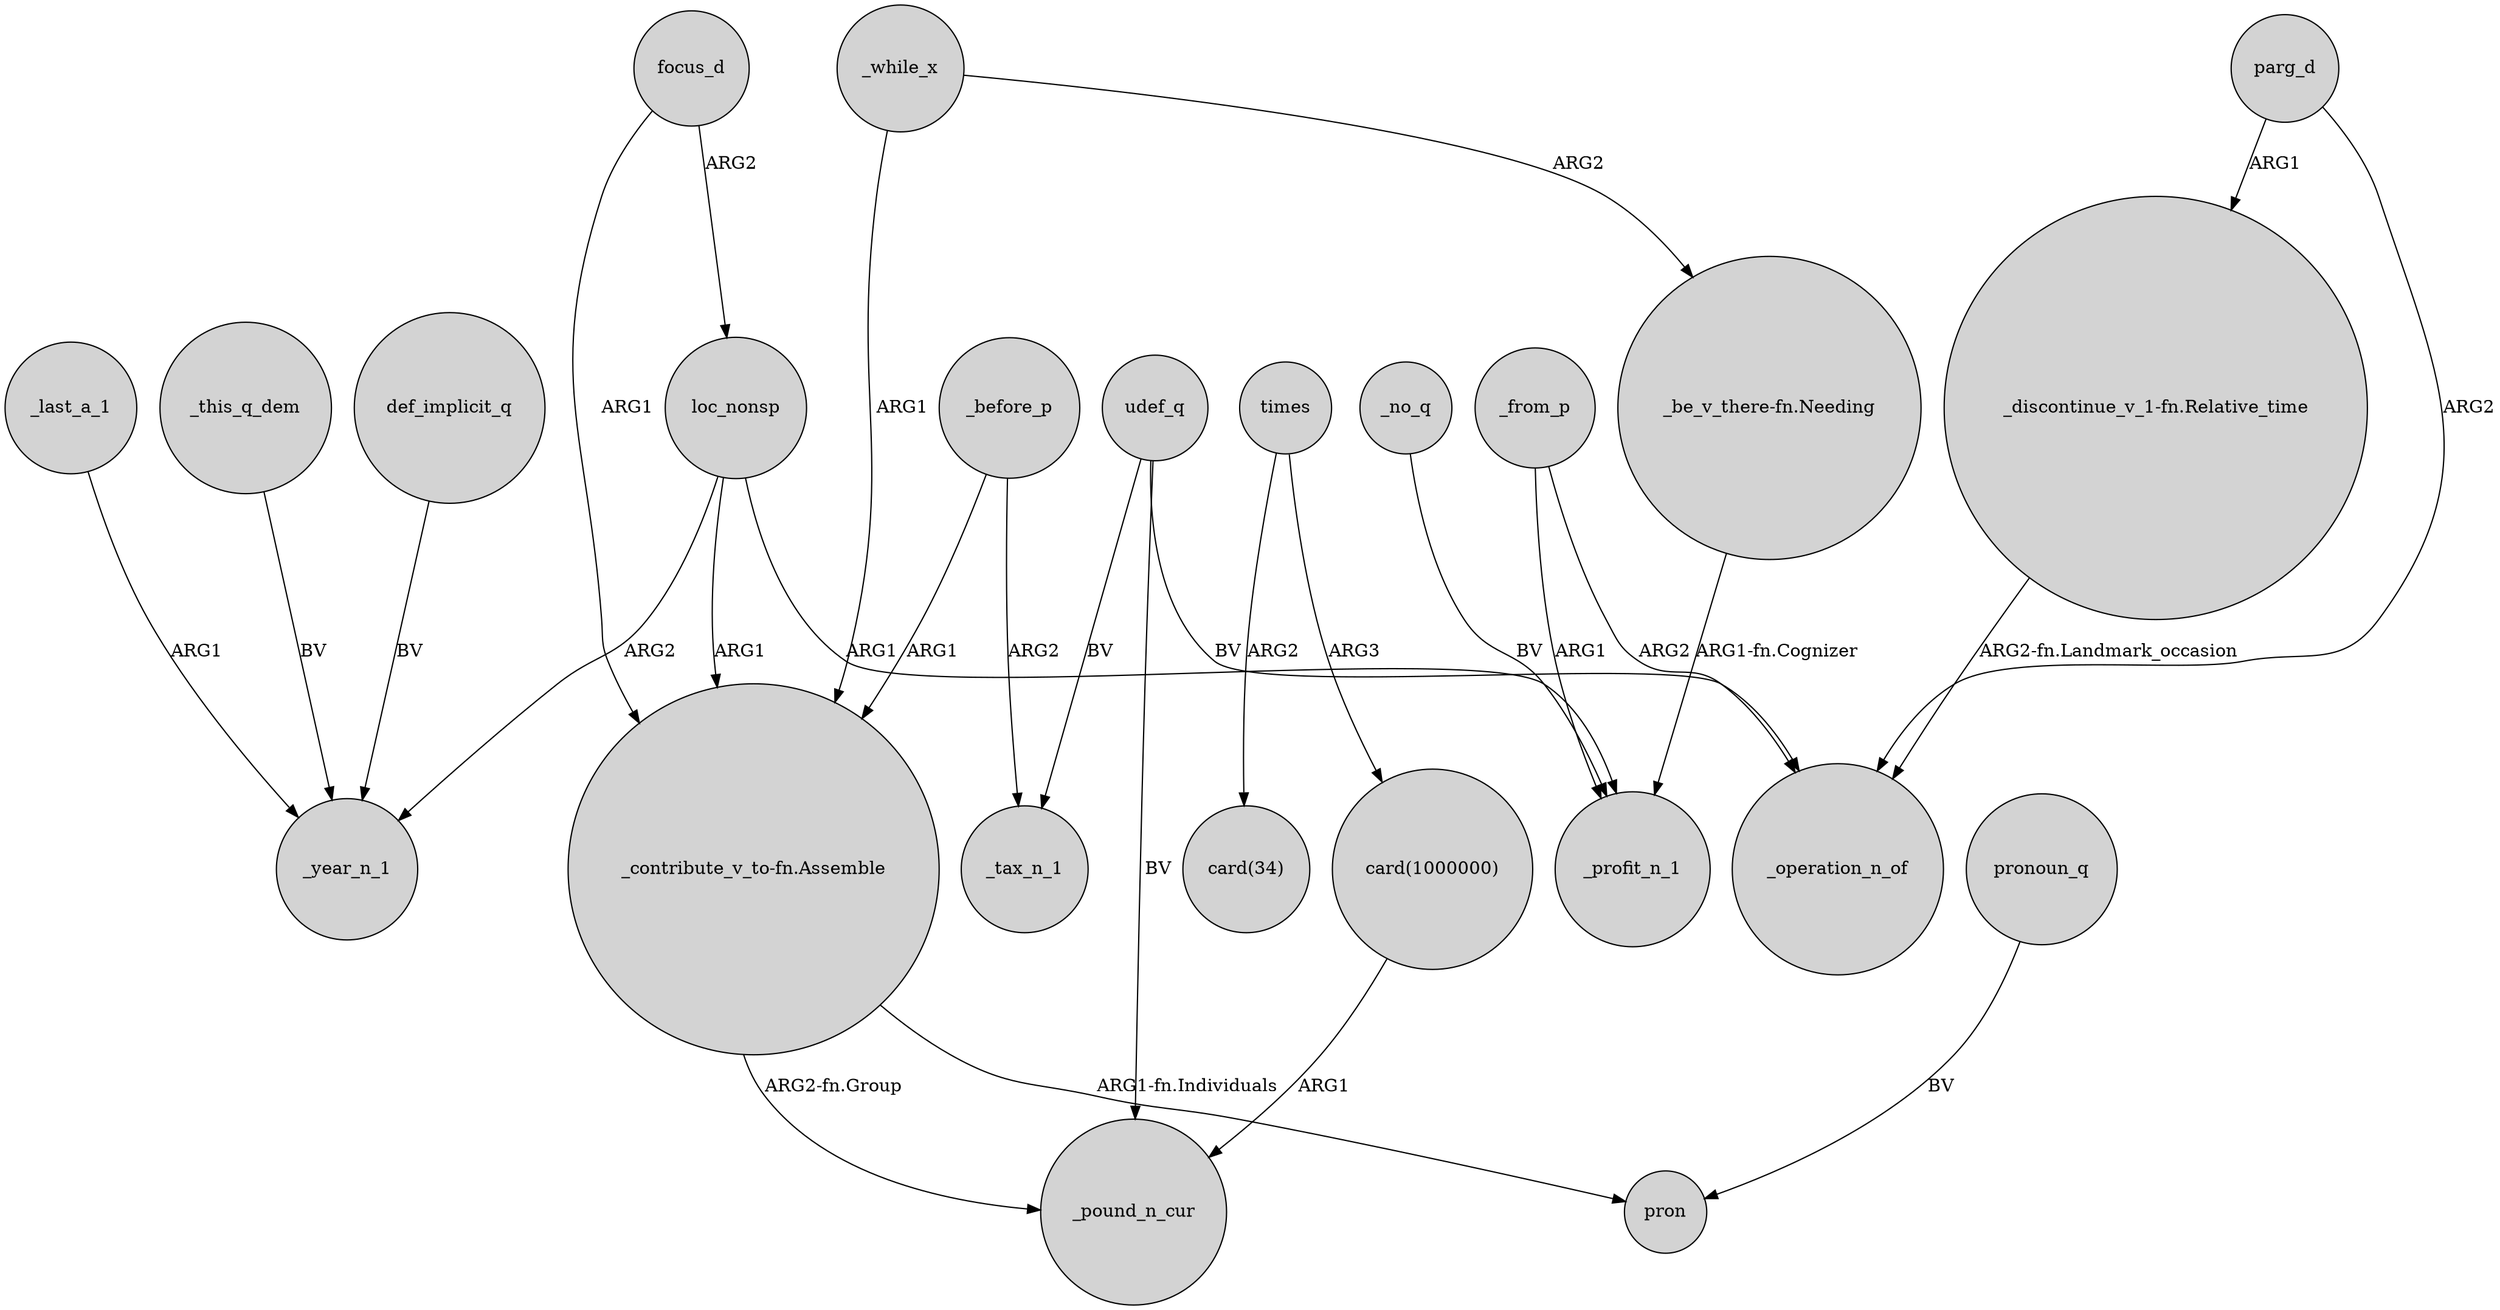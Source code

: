 digraph {
	node [shape=circle style=filled]
	udef_q -> _pound_n_cur [label=BV]
	def_implicit_q -> _year_n_1 [label=BV]
	_while_x -> "_contribute_v_to-fn.Assemble" [label=ARG1]
	loc_nonsp -> _profit_n_1 [label=ARG1]
	udef_q -> _tax_n_1 [label=BV]
	times -> "card(1000000)" [label=ARG3]
	"_be_v_there-fn.Needing" -> _profit_n_1 [label="ARG1-fn.Cognizer"]
	focus_d -> loc_nonsp [label=ARG2]
	parg_d -> "_discontinue_v_1-fn.Relative_time" [label=ARG1]
	"_discontinue_v_1-fn.Relative_time" -> _operation_n_of [label="ARG2-fn.Landmark_occasion"]
	loc_nonsp -> "_contribute_v_to-fn.Assemble" [label=ARG1]
	loc_nonsp -> _year_n_1 [label=ARG2]
	"_contribute_v_to-fn.Assemble" -> _pound_n_cur [label="ARG2-fn.Group"]
	pronoun_q -> pron [label=BV]
	_before_p -> "_contribute_v_to-fn.Assemble" [label=ARG1]
	_before_p -> _tax_n_1 [label=ARG2]
	"card(1000000)" -> _pound_n_cur [label=ARG1]
	udef_q -> _operation_n_of [label=BV]
	_last_a_1 -> _year_n_1 [label=ARG1]
	focus_d -> "_contribute_v_to-fn.Assemble" [label=ARG1]
	_while_x -> "_be_v_there-fn.Needing" [label=ARG2]
	_this_q_dem -> _year_n_1 [label=BV]
	"_contribute_v_to-fn.Assemble" -> pron [label="ARG1-fn.Individuals"]
	_from_p -> _operation_n_of [label=ARG2]
	parg_d -> _operation_n_of [label=ARG2]
	_no_q -> _profit_n_1 [label=BV]
	times -> "card(34)" [label=ARG2]
	_from_p -> _profit_n_1 [label=ARG1]
}
